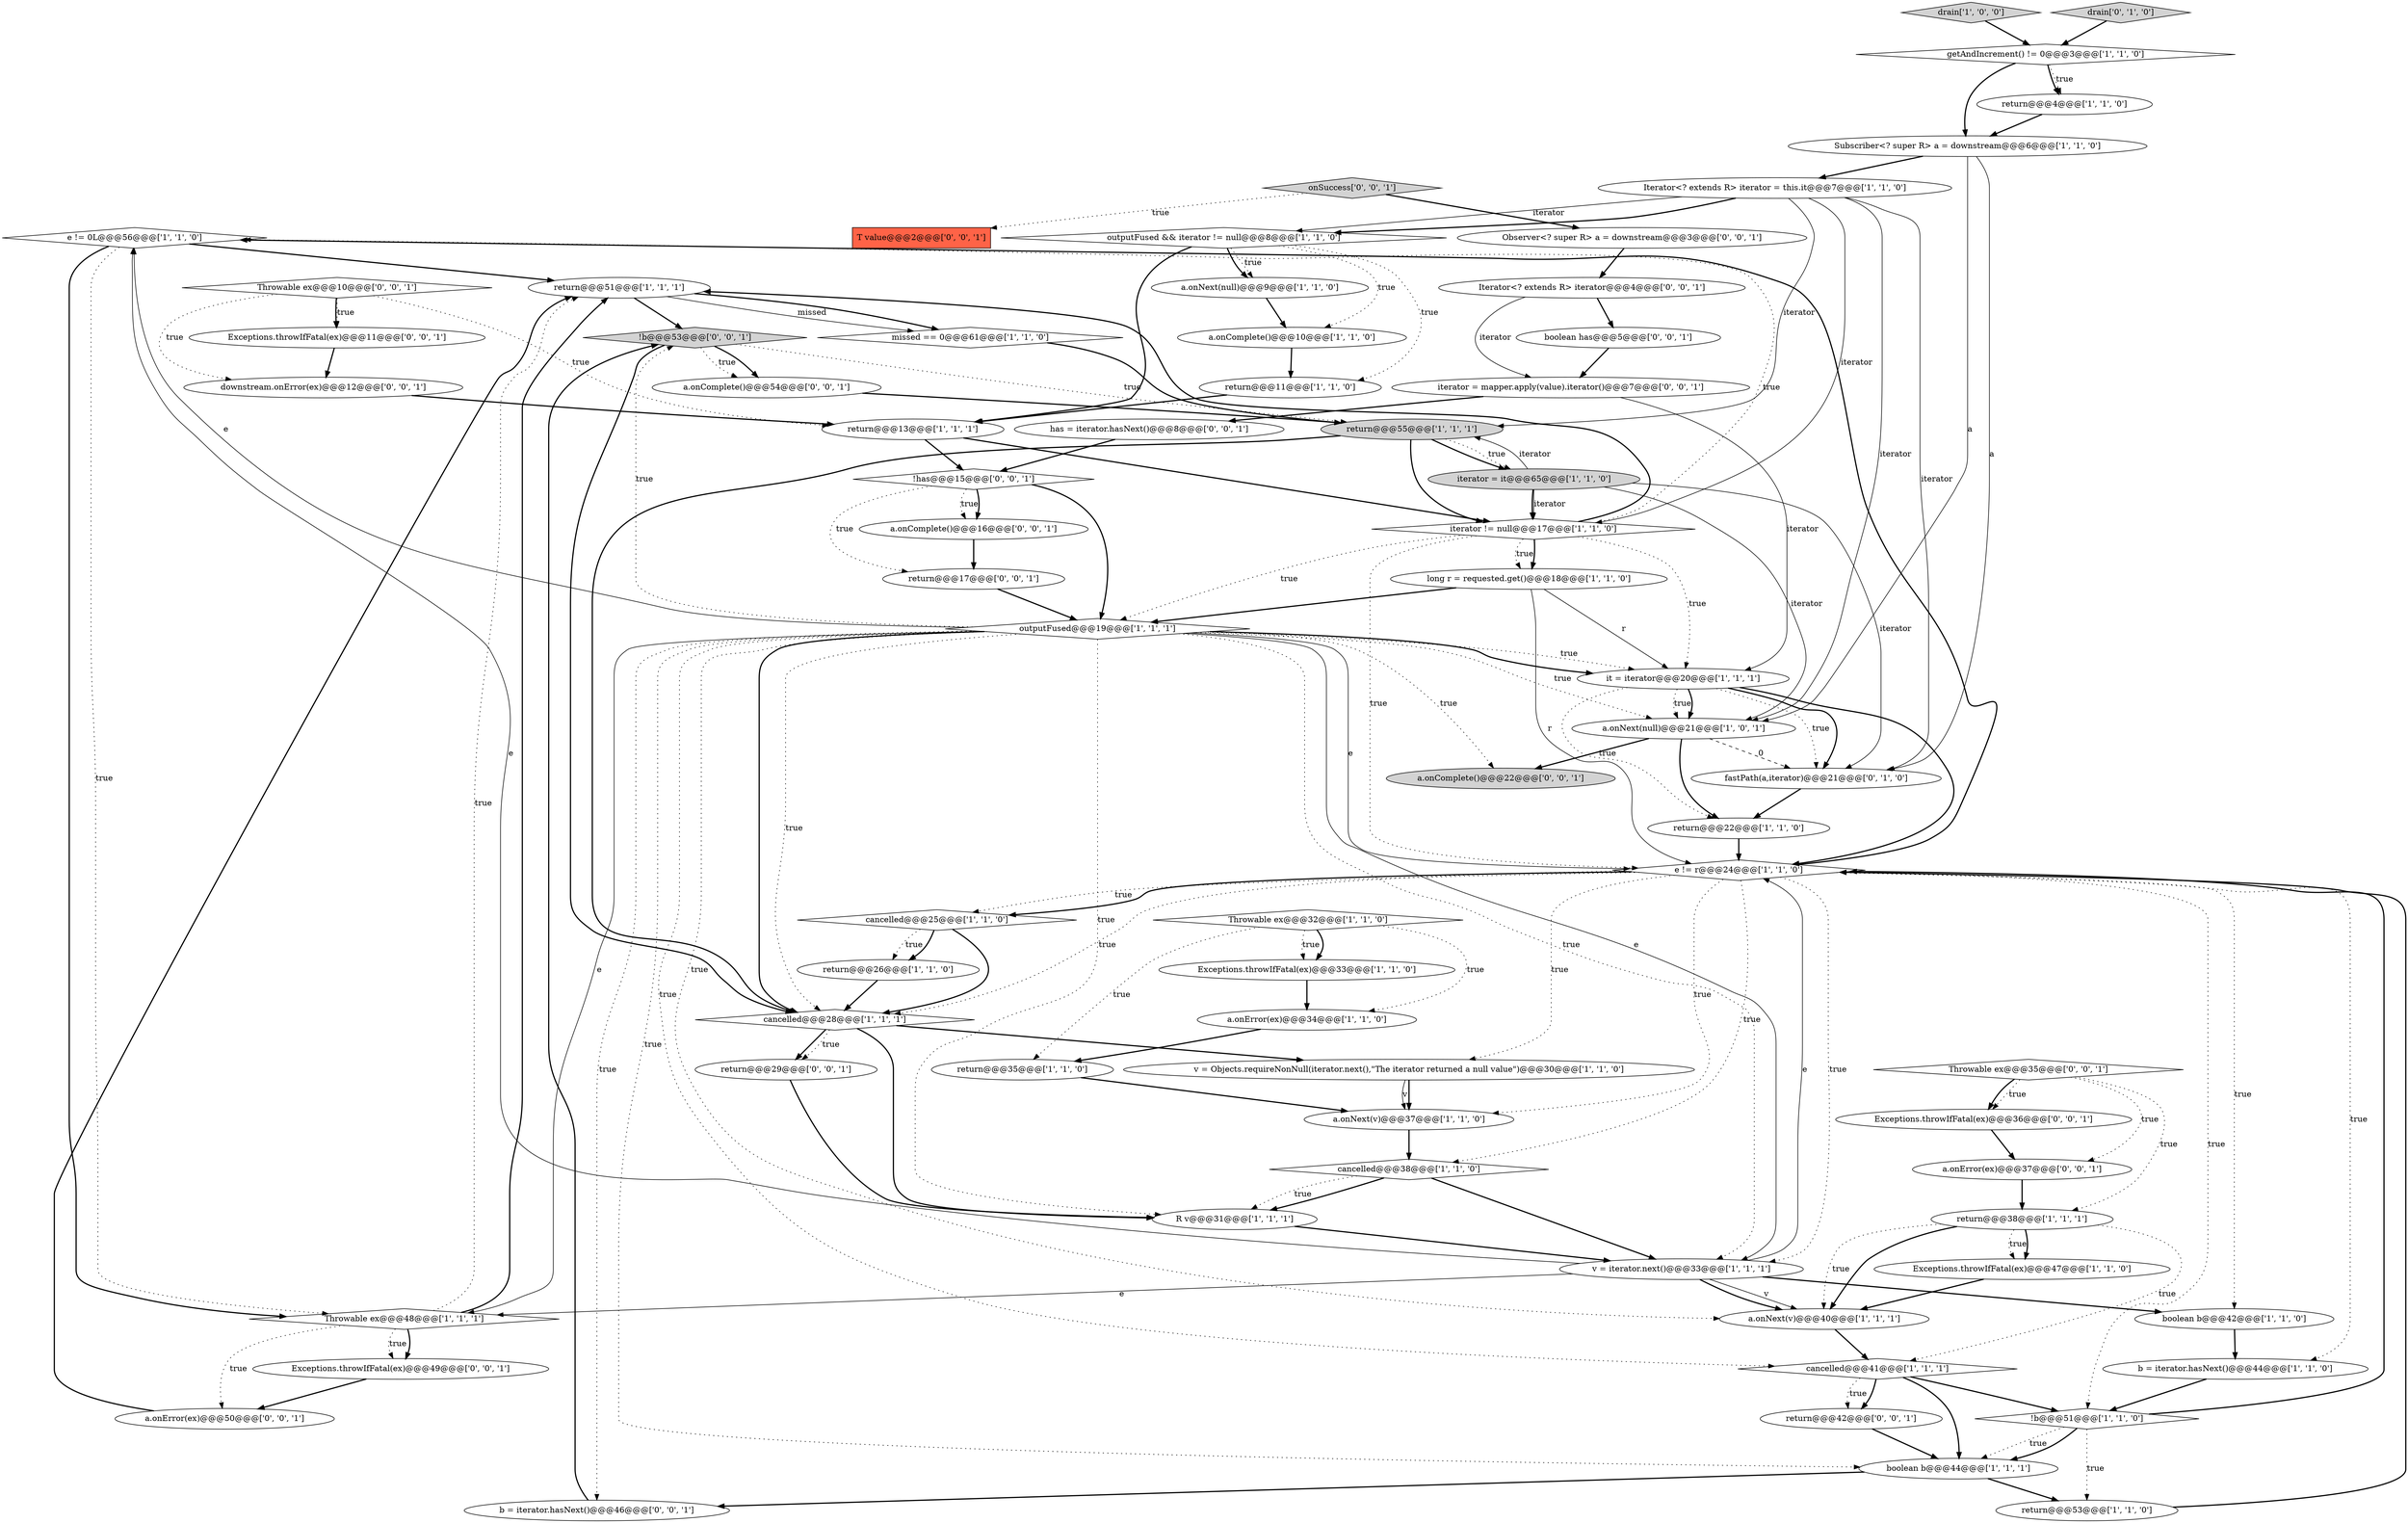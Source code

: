digraph {
16 [style = filled, label = "e != 0L@@@56@@@['1', '1', '0']", fillcolor = white, shape = diamond image = "AAA0AAABBB1BBB"];
47 [style = filled, label = "T value@@@2@@@['0', '0', '1']", fillcolor = tomato, shape = box image = "AAA0AAABBB3BBB"];
50 [style = filled, label = "return@@@29@@@['0', '0', '1']", fillcolor = white, shape = ellipse image = "AAA0AAABBB3BBB"];
40 [style = filled, label = "return@@@51@@@['1', '1', '1']", fillcolor = white, shape = ellipse image = "AAA0AAABBB1BBB"];
14 [style = filled, label = "return@@@53@@@['1', '1', '0']", fillcolor = white, shape = ellipse image = "AAA0AAABBB1BBB"];
12 [style = filled, label = "boolean b@@@44@@@['1', '1', '1']", fillcolor = white, shape = ellipse image = "AAA0AAABBB1BBB"];
69 [style = filled, label = "downstream.onError(ex)@@@12@@@['0', '0', '1']", fillcolor = white, shape = ellipse image = "AAA0AAABBB3BBB"];
61 [style = filled, label = "Throwable ex@@@10@@@['0', '0', '1']", fillcolor = white, shape = diamond image = "AAA0AAABBB3BBB"];
9 [style = filled, label = "it = iterator@@@20@@@['1', '1', '1']", fillcolor = white, shape = ellipse image = "AAA0AAABBB1BBB"];
60 [style = filled, label = "b = iterator.hasNext()@@@46@@@['0', '0', '1']", fillcolor = white, shape = ellipse image = "AAA0AAABBB3BBB"];
21 [style = filled, label = "return@@@35@@@['1', '1', '0']", fillcolor = white, shape = ellipse image = "AAA0AAABBB1BBB"];
11 [style = filled, label = "a.onError(ex)@@@34@@@['1', '1', '0']", fillcolor = white, shape = ellipse image = "AAA0AAABBB1BBB"];
33 [style = filled, label = "cancelled@@@41@@@['1', '1', '1']", fillcolor = white, shape = diamond image = "AAA0AAABBB1BBB"];
15 [style = filled, label = "long r = requested.get()@@@18@@@['1', '1', '0']", fillcolor = white, shape = ellipse image = "AAA0AAABBB1BBB"];
1 [style = filled, label = "return@@@13@@@['1', '1', '1']", fillcolor = white, shape = ellipse image = "AAA0AAABBB1BBB"];
20 [style = filled, label = "Throwable ex@@@32@@@['1', '1', '0']", fillcolor = white, shape = diamond image = "AAA0AAABBB1BBB"];
24 [style = filled, label = "a.onComplete()@@@10@@@['1', '1', '0']", fillcolor = white, shape = ellipse image = "AAA0AAABBB1BBB"];
36 [style = filled, label = "R v@@@31@@@['1', '1', '1']", fillcolor = white, shape = ellipse image = "AAA0AAABBB1BBB"];
43 [style = filled, label = "drain['1', '0', '0']", fillcolor = lightgray, shape = diamond image = "AAA0AAABBB1BBB"];
55 [style = filled, label = "iterator = mapper.apply(value).iterator()@@@7@@@['0', '0', '1']", fillcolor = white, shape = ellipse image = "AAA0AAABBB3BBB"];
37 [style = filled, label = "Exceptions.throwIfFatal(ex)@@@33@@@['1', '1', '0']", fillcolor = white, shape = ellipse image = "AAA0AAABBB1BBB"];
39 [style = filled, label = "boolean b@@@42@@@['1', '1', '0']", fillcolor = white, shape = ellipse image = "AAA0AAABBB1BBB"];
10 [style = filled, label = "Subscriber<? super R> a = downstream@@@6@@@['1', '1', '0']", fillcolor = white, shape = ellipse image = "AAA0AAABBB1BBB"];
4 [style = filled, label = "return@@@26@@@['1', '1', '0']", fillcolor = white, shape = ellipse image = "AAA0AAABBB1BBB"];
7 [style = filled, label = "return@@@55@@@['1', '1', '1']", fillcolor = lightgray, shape = ellipse image = "AAA0AAABBB1BBB"];
6 [style = filled, label = "iterator = it@@@65@@@['1', '1', '0']", fillcolor = lightgray, shape = ellipse image = "AAA0AAABBB1BBB"];
27 [style = filled, label = "outputFused && iterator != null@@@8@@@['1', '1', '0']", fillcolor = white, shape = diamond image = "AAA0AAABBB1BBB"];
30 [style = filled, label = "iterator != null@@@17@@@['1', '1', '0']", fillcolor = white, shape = diamond image = "AAA0AAABBB1BBB"];
52 [style = filled, label = "Throwable ex@@@35@@@['0', '0', '1']", fillcolor = white, shape = diamond image = "AAA0AAABBB3BBB"];
5 [style = filled, label = "cancelled@@@28@@@['1', '1', '1']", fillcolor = white, shape = diamond image = "AAA0AAABBB1BBB"];
32 [style = filled, label = "cancelled@@@25@@@['1', '1', '0']", fillcolor = white, shape = diamond image = "AAA0AAABBB1BBB"];
62 [style = filled, label = "onSuccess['0', '0', '1']", fillcolor = lightgray, shape = diamond image = "AAA0AAABBB3BBB"];
38 [style = filled, label = "return@@@22@@@['1', '1', '0']", fillcolor = white, shape = ellipse image = "AAA0AAABBB1BBB"];
41 [style = filled, label = "b = iterator.hasNext()@@@44@@@['1', '1', '0']", fillcolor = white, shape = ellipse image = "AAA0AAABBB1BBB"];
51 [style = filled, label = "Observer<? super R> a = downstream@@@3@@@['0', '0', '1']", fillcolor = white, shape = ellipse image = "AAA0AAABBB3BBB"];
46 [style = filled, label = "a.onComplete()@@@16@@@['0', '0', '1']", fillcolor = white, shape = ellipse image = "AAA0AAABBB3BBB"];
35 [style = filled, label = "a.onNext(null)@@@21@@@['1', '0', '1']", fillcolor = white, shape = ellipse image = "AAA0AAABBB1BBB"];
42 [style = filled, label = "getAndIncrement() != 0@@@3@@@['1', '1', '0']", fillcolor = white, shape = diamond image = "AAA0AAABBB1BBB"];
44 [style = filled, label = "drain['0', '1', '0']", fillcolor = lightgray, shape = diamond image = "AAA0AAABBB2BBB"];
0 [style = filled, label = "!b@@@51@@@['1', '1', '0']", fillcolor = white, shape = diamond image = "AAA0AAABBB1BBB"];
22 [style = filled, label = "a.onNext(v)@@@37@@@['1', '1', '0']", fillcolor = white, shape = ellipse image = "AAA0AAABBB1BBB"];
2 [style = filled, label = "Throwable ex@@@48@@@['1', '1', '1']", fillcolor = white, shape = diamond image = "AAA0AAABBB1BBB"];
67 [style = filled, label = "a.onError(ex)@@@50@@@['0', '0', '1']", fillcolor = white, shape = ellipse image = "AAA0AAABBB3BBB"];
68 [style = filled, label = "!b@@@53@@@['0', '0', '1']", fillcolor = lightgray, shape = diamond image = "AAA0AAABBB3BBB"];
63 [style = filled, label = "Exceptions.throwIfFatal(ex)@@@49@@@['0', '0', '1']", fillcolor = white, shape = ellipse image = "AAA0AAABBB3BBB"];
19 [style = filled, label = "Iterator<? extends R> iterator = this.it@@@7@@@['1', '1', '0']", fillcolor = white, shape = ellipse image = "AAA0AAABBB1BBB"];
53 [style = filled, label = "a.onComplete()@@@54@@@['0', '0', '1']", fillcolor = white, shape = ellipse image = "AAA0AAABBB3BBB"];
34 [style = filled, label = "v = iterator.next()@@@33@@@['1', '1', '1']", fillcolor = white, shape = ellipse image = "AAA0AAABBB1BBB"];
3 [style = filled, label = "outputFused@@@19@@@['1', '1', '1']", fillcolor = white, shape = diamond image = "AAA0AAABBB1BBB"];
13 [style = filled, label = "a.onNext(null)@@@9@@@['1', '1', '0']", fillcolor = white, shape = ellipse image = "AAA0AAABBB1BBB"];
17 [style = filled, label = "return@@@38@@@['1', '1', '1']", fillcolor = white, shape = ellipse image = "AAA0AAABBB1BBB"];
18 [style = filled, label = "Exceptions.throwIfFatal(ex)@@@47@@@['1', '1', '0']", fillcolor = white, shape = ellipse image = "AAA0AAABBB1BBB"];
8 [style = filled, label = "v = Objects.requireNonNull(iterator.next(),\"The iterator returned a null value\")@@@30@@@['1', '1', '0']", fillcolor = white, shape = ellipse image = "AAA0AAABBB1BBB"];
23 [style = filled, label = "cancelled@@@38@@@['1', '1', '0']", fillcolor = white, shape = diamond image = "AAA0AAABBB1BBB"];
25 [style = filled, label = "return@@@11@@@['1', '1', '0']", fillcolor = white, shape = ellipse image = "AAA0AAABBB1BBB"];
28 [style = filled, label = "missed == 0@@@61@@@['1', '1', '0']", fillcolor = white, shape = diamond image = "AAA0AAABBB1BBB"];
29 [style = filled, label = "a.onNext(v)@@@40@@@['1', '1', '1']", fillcolor = white, shape = ellipse image = "AAA0AAABBB1BBB"];
26 [style = filled, label = "return@@@4@@@['1', '1', '0']", fillcolor = white, shape = ellipse image = "AAA0AAABBB1BBB"];
56 [style = filled, label = "a.onComplete()@@@22@@@['0', '0', '1']", fillcolor = lightgray, shape = ellipse image = "AAA0AAABBB3BBB"];
57 [style = filled, label = "!has@@@15@@@['0', '0', '1']", fillcolor = white, shape = diamond image = "AAA0AAABBB3BBB"];
48 [style = filled, label = "has = iterator.hasNext()@@@8@@@['0', '0', '1']", fillcolor = white, shape = ellipse image = "AAA0AAABBB3BBB"];
49 [style = filled, label = "boolean has@@@5@@@['0', '0', '1']", fillcolor = white, shape = ellipse image = "AAA0AAABBB3BBB"];
54 [style = filled, label = "Iterator<? extends R> iterator@@@4@@@['0', '0', '1']", fillcolor = white, shape = ellipse image = "AAA0AAABBB3BBB"];
65 [style = filled, label = "Exceptions.throwIfFatal(ex)@@@11@@@['0', '0', '1']", fillcolor = white, shape = ellipse image = "AAA0AAABBB3BBB"];
58 [style = filled, label = "return@@@17@@@['0', '0', '1']", fillcolor = white, shape = ellipse image = "AAA0AAABBB3BBB"];
31 [style = filled, label = "e != r@@@24@@@['1', '1', '0']", fillcolor = white, shape = diamond image = "AAA0AAABBB1BBB"];
45 [style = filled, label = "fastPath(a,iterator)@@@21@@@['0', '1', '0']", fillcolor = white, shape = ellipse image = "AAA1AAABBB2BBB"];
66 [style = filled, label = "a.onError(ex)@@@37@@@['0', '0', '1']", fillcolor = white, shape = ellipse image = "AAA0AAABBB3BBB"];
64 [style = filled, label = "return@@@42@@@['0', '0', '1']", fillcolor = white, shape = ellipse image = "AAA0AAABBB3BBB"];
59 [style = filled, label = "Exceptions.throwIfFatal(ex)@@@36@@@['0', '0', '1']", fillcolor = white, shape = ellipse image = "AAA0AAABBB3BBB"];
3->12 [style = dotted, label="true"];
20->37 [style = bold, label=""];
3->29 [style = dotted, label="true"];
3->16 [style = solid, label="e"];
21->22 [style = bold, label=""];
16->2 [style = dotted, label="true"];
30->16 [style = dotted, label="true"];
44->42 [style = bold, label=""];
20->21 [style = dotted, label="true"];
49->55 [style = bold, label=""];
8->22 [style = solid, label="v"];
2->63 [style = bold, label=""];
9->31 [style = bold, label=""];
40->28 [style = bold, label=""];
7->6 [style = bold, label=""];
51->54 [style = bold, label=""];
13->24 [style = bold, label=""];
30->3 [style = dotted, label="true"];
31->32 [style = bold, label=""];
25->1 [style = bold, label=""];
52->59 [style = dotted, label="true"];
43->42 [style = bold, label=""];
39->41 [style = bold, label=""];
19->27 [style = bold, label=""];
5->50 [style = bold, label=""];
53->7 [style = bold, label=""];
31->34 [style = dotted, label="true"];
30->31 [style = dotted, label="true"];
10->45 [style = solid, label="a"];
3->9 [style = bold, label=""];
57->58 [style = dotted, label="true"];
1->30 [style = bold, label=""];
31->32 [style = dotted, label="true"];
34->29 [style = bold, label=""];
31->23 [style = dotted, label="true"];
3->31 [style = solid, label="e"];
29->33 [style = bold, label=""];
33->12 [style = bold, label=""];
52->59 [style = bold, label=""];
17->18 [style = dotted, label="true"];
42->10 [style = bold, label=""];
16->40 [style = bold, label=""];
64->12 [style = bold, label=""];
20->37 [style = dotted, label="true"];
12->14 [style = bold, label=""];
52->66 [style = dotted, label="true"];
19->27 [style = solid, label="iterator"];
54->55 [style = solid, label="iterator"];
69->1 [style = bold, label=""];
6->30 [style = solid, label="iterator"];
0->12 [style = dotted, label="true"];
15->9 [style = solid, label="r"];
68->5 [style = bold, label=""];
42->26 [style = dotted, label="true"];
9->35 [style = dotted, label="true"];
3->36 [style = dotted, label="true"];
65->69 [style = bold, label=""];
10->35 [style = solid, label="a"];
16->2 [style = bold, label=""];
23->34 [style = bold, label=""];
9->45 [style = dotted, label="true"];
3->35 [style = dotted, label="true"];
32->4 [style = dotted, label="true"];
0->12 [style = bold, label=""];
48->57 [style = bold, label=""];
8->22 [style = bold, label=""];
38->31 [style = bold, label=""];
17->33 [style = dotted, label="true"];
2->67 [style = dotted, label="true"];
15->3 [style = bold, label=""];
67->40 [style = bold, label=""];
24->25 [style = bold, label=""];
27->25 [style = dotted, label="true"];
34->39 [style = bold, label=""];
40->28 [style = solid, label="missed"];
42->26 [style = bold, label=""];
34->31 [style = solid, label="e"];
32->4 [style = bold, label=""];
19->45 [style = solid, label="iterator"];
3->9 [style = dotted, label="true"];
61->69 [style = dotted, label="true"];
5->50 [style = dotted, label="true"];
31->16 [style = bold, label=""];
17->29 [style = dotted, label="true"];
18->29 [style = bold, label=""];
34->16 [style = solid, label="e"];
3->60 [style = dotted, label="true"];
50->36 [style = bold, label=""];
31->0 [style = dotted, label="true"];
62->51 [style = bold, label=""];
45->38 [style = bold, label=""];
5->8 [style = bold, label=""];
57->46 [style = dotted, label="true"];
3->34 [style = solid, label="e"];
31->8 [style = dotted, label="true"];
63->67 [style = bold, label=""];
57->46 [style = bold, label=""];
9->35 [style = bold, label=""];
3->2 [style = solid, label="e"];
1->57 [style = bold, label=""];
15->31 [style = solid, label="r"];
41->0 [style = bold, label=""];
68->53 [style = dotted, label="true"];
40->68 [style = bold, label=""];
19->7 [style = solid, label="iterator"];
55->9 [style = solid, label="iterator"];
55->48 [style = bold, label=""];
14->31 [style = bold, label=""];
2->63 [style = dotted, label="true"];
27->13 [style = dotted, label="true"];
34->29 [style = solid, label="v"];
30->15 [style = dotted, label="true"];
61->1 [style = dotted, label="true"];
7->5 [style = bold, label=""];
34->2 [style = solid, label="e"];
5->36 [style = bold, label=""];
31->39 [style = dotted, label="true"];
30->9 [style = dotted, label="true"];
12->60 [style = bold, label=""];
66->17 [style = bold, label=""];
31->22 [style = dotted, label="true"];
33->64 [style = bold, label=""];
31->41 [style = dotted, label="true"];
3->33 [style = dotted, label="true"];
68->53 [style = bold, label=""];
17->29 [style = bold, label=""];
6->30 [style = bold, label=""];
2->40 [style = dotted, label="true"];
28->7 [style = bold, label=""];
0->14 [style = dotted, label="true"];
54->49 [style = bold, label=""];
58->3 [style = bold, label=""];
11->21 [style = bold, label=""];
60->68 [style = bold, label=""];
46->58 [style = bold, label=""];
35->56 [style = bold, label=""];
32->5 [style = bold, label=""];
27->13 [style = bold, label=""];
30->15 [style = bold, label=""];
17->18 [style = bold, label=""];
61->65 [style = dotted, label="true"];
52->17 [style = dotted, label="true"];
4->5 [style = bold, label=""];
6->7 [style = solid, label="iterator"];
68->7 [style = dotted, label="true"];
26->10 [style = bold, label=""];
3->5 [style = bold, label=""];
33->64 [style = dotted, label="true"];
10->19 [style = bold, label=""];
0->31 [style = bold, label=""];
61->65 [style = bold, label=""];
59->66 [style = bold, label=""];
19->30 [style = solid, label="iterator"];
27->1 [style = bold, label=""];
62->47 [style = dotted, label="true"];
36->34 [style = bold, label=""];
35->38 [style = bold, label=""];
57->3 [style = bold, label=""];
9->38 [style = dotted, label="true"];
23->36 [style = bold, label=""];
3->68 [style = dotted, label="true"];
2->40 [style = bold, label=""];
9->45 [style = bold, label=""];
35->45 [style = dashed, label="0"];
37->11 [style = bold, label=""];
3->34 [style = dotted, label="true"];
23->36 [style = dotted, label="true"];
30->40 [style = bold, label=""];
6->35 [style = solid, label="iterator"];
22->23 [style = bold, label=""];
19->35 [style = solid, label="iterator"];
33->0 [style = bold, label=""];
3->5 [style = dotted, label="true"];
31->5 [style = dotted, label="true"];
3->56 [style = dotted, label="true"];
7->30 [style = bold, label=""];
20->11 [style = dotted, label="true"];
27->24 [style = dotted, label="true"];
6->45 [style = solid, label="iterator"];
7->6 [style = dotted, label="true"];
}
